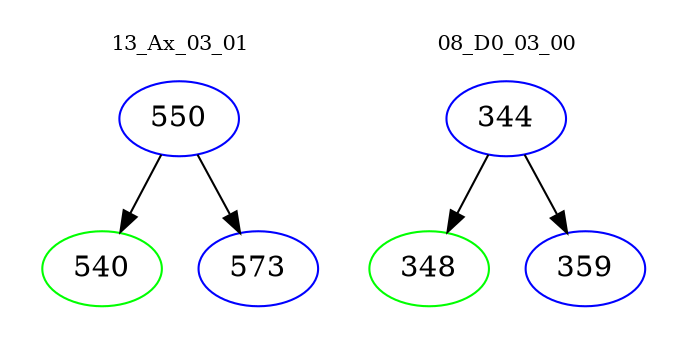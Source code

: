 digraph{
subgraph cluster_0 {
color = white
label = "13_Ax_03_01";
fontsize=10;
T0_550 [label="550", color="blue"]
T0_550 -> T0_540 [color="black"]
T0_540 [label="540", color="green"]
T0_550 -> T0_573 [color="black"]
T0_573 [label="573", color="blue"]
}
subgraph cluster_1 {
color = white
label = "08_D0_03_00";
fontsize=10;
T1_344 [label="344", color="blue"]
T1_344 -> T1_348 [color="black"]
T1_348 [label="348", color="green"]
T1_344 -> T1_359 [color="black"]
T1_359 [label="359", color="blue"]
}
}
